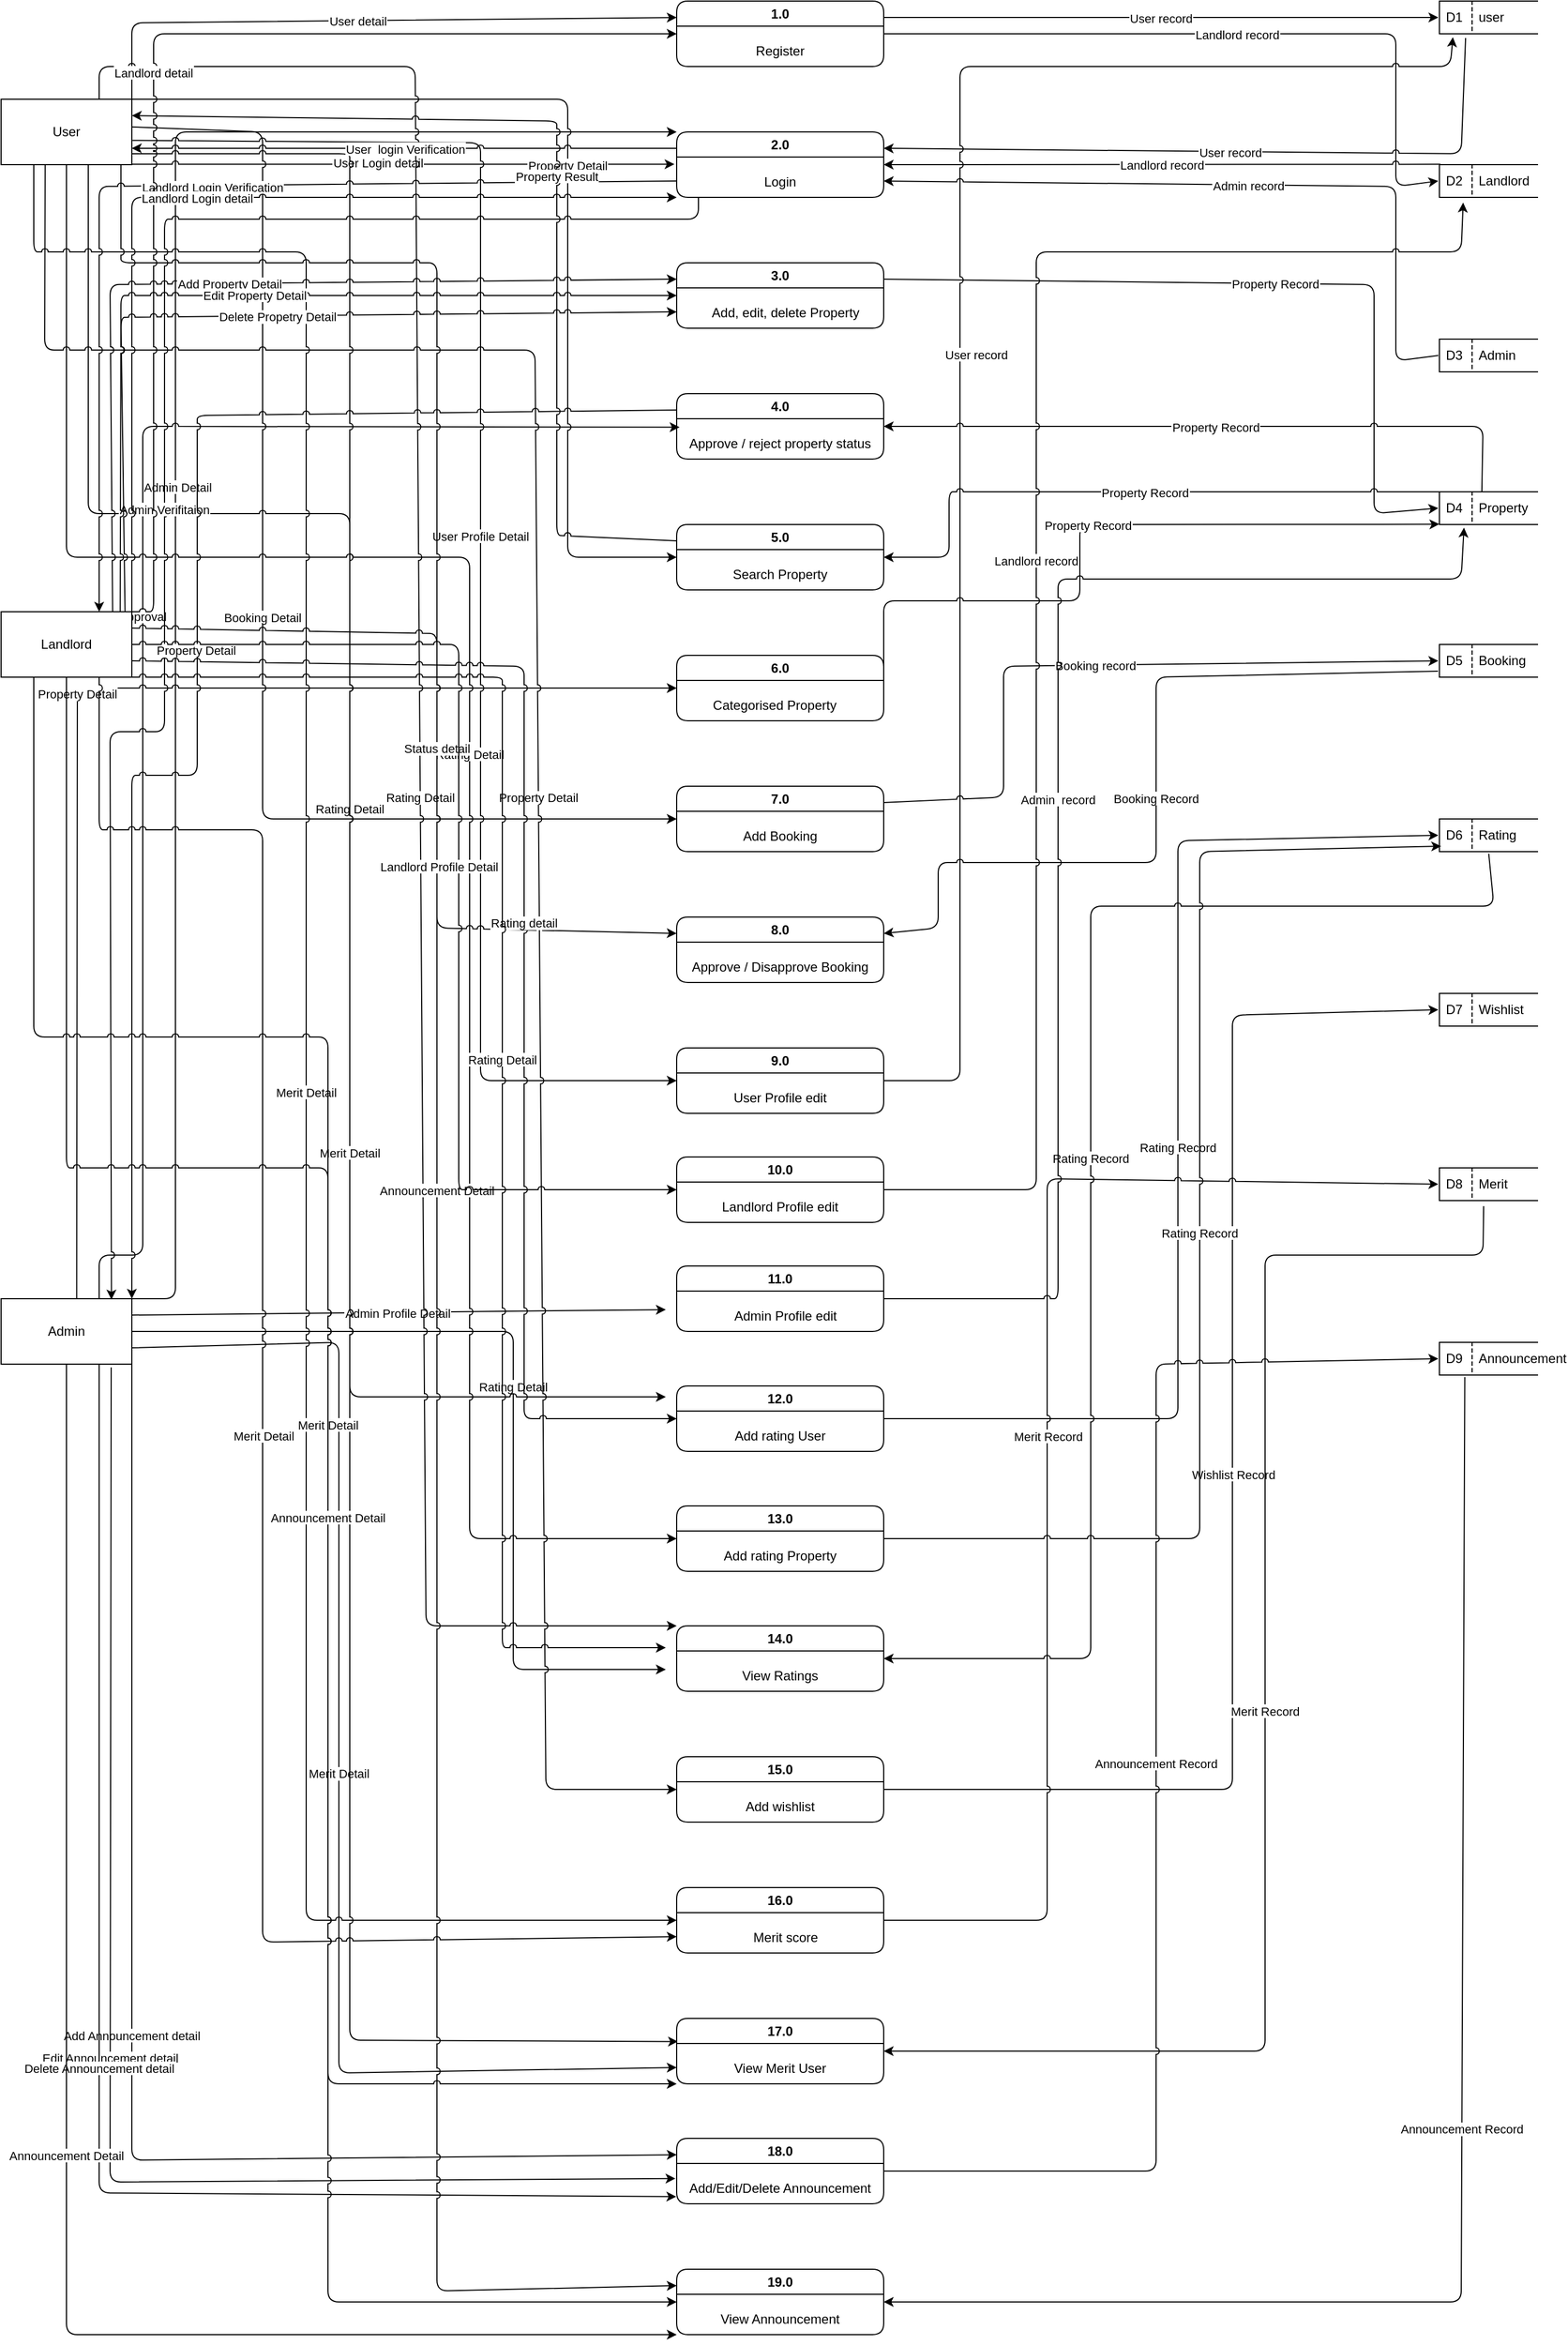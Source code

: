 <mxfile>
    <diagram id="R2lEEEUBdFMjLlhIrx00" name="Page-1">
        <mxGraphModel dx="4177" dy="2197" grid="1" gridSize="10" guides="1" tooltips="1" connect="1" arrows="1" fold="1" page="1" pageScale="1" pageWidth="827" pageHeight="1169" math="0" shadow="0" extFonts="Permanent Marker^https://fonts.googleapis.com/css?family=Permanent+Marker">
            <root>
                <mxCell id="0"/>
                <mxCell id="1" parent="0"/>
                <mxCell id="402" value="" style="edgeStyle=none;exitX=1;exitY=0;exitDx=0;exitDy=0;entryX=0;entryY=0;entryDx=0;entryDy=0;jumpStyle=arc;" parent="1" source="Ci3cu0jDoSGofdBfNgbZ-3" target="169" edge="1">
                    <mxGeometry relative="1" as="geometry">
                        <mxPoint x="-100" y="1020" as="targetPoint"/>
                        <Array as="points">
                            <mxPoint x="-200" y="1240"/>
                            <mxPoint x="-200" y="170"/>
                        </Array>
                    </mxGeometry>
                </mxCell>
                <mxCell id="404" value="Admin Detail" style="edgeLabel;align=center;verticalAlign=middle;resizable=0;points=[];" parent="402" vertex="1" connectable="0">
                    <mxGeometry relative="1" as="geometry">
                        <mxPoint x="2" as="offset"/>
                    </mxGeometry>
                </mxCell>
                <mxCell id="426" value="" style="edgeStyle=none;exitX=0.75;exitY=0;exitDx=0;exitDy=0;entryX=0.014;entryY=0.025;entryDx=0;entryDy=0;entryPerimeter=0;jumpStyle=arc;" parent="1" source="Ci3cu0jDoSGofdBfNgbZ-3" target="174" edge="1">
                    <mxGeometry relative="1" as="geometry">
                        <mxPoint x="260" y="440" as="targetPoint"/>
                        <Array as="points">
                            <mxPoint x="-270" y="1200"/>
                            <mxPoint x="-230" y="1200"/>
                            <mxPoint x="-230" y="440"/>
                        </Array>
                    </mxGeometry>
                </mxCell>
                <mxCell id="427" value="Approval" style="edgeLabel;align=center;verticalAlign=middle;resizable=0;points=[];" parent="426" vertex="1" connectable="0">
                    <mxGeometry relative="1" as="geometry">
                        <mxPoint as="offset"/>
                    </mxGeometry>
                </mxCell>
                <mxCell id="435" value="" style="edgeStyle=none;exitX=0.578;exitY=-0.004;exitDx=0;exitDy=0;entryX=0;entryY=0.5;entryDx=0;entryDy=0;exitPerimeter=0;jumpStyle=arc;" parent="1" source="Ci3cu0jDoSGofdBfNgbZ-3" target="354" edge="1">
                    <mxGeometry relative="1" as="geometry">
                        <Array as="points">
                            <mxPoint x="-290" y="680"/>
                        </Array>
                    </mxGeometry>
                </mxCell>
                <mxCell id="436" value="Property Detail" style="edgeLabel;align=center;verticalAlign=middle;resizable=0;points=[];" parent="435" vertex="1" connectable="0">
                    <mxGeometry relative="1" as="geometry">
                        <mxPoint as="offset"/>
                    </mxGeometry>
                </mxCell>
                <mxCell id="459" value="" style="edgeStyle=none;exitX=1;exitY=0.25;exitDx=0;exitDy=0;jumpStyle=arc;" parent="1" source="Ci3cu0jDoSGofdBfNgbZ-3" edge="1">
                    <mxGeometry relative="1" as="geometry">
                        <mxPoint x="250" y="1250" as="targetPoint"/>
                    </mxGeometry>
                </mxCell>
                <mxCell id="460" value="Admin Profile Detail" style="edgeLabel;align=center;verticalAlign=middle;resizable=0;points=[];" parent="459" vertex="1" connectable="0">
                    <mxGeometry relative="1" as="geometry">
                        <mxPoint x="-1" as="offset"/>
                    </mxGeometry>
                </mxCell>
                <mxCell id="478" value="" style="edgeStyle=none;exitX=1;exitY=0.5;exitDx=0;exitDy=0;jumpStyle=arc;" parent="1" source="Ci3cu0jDoSGofdBfNgbZ-3" edge="1">
                    <mxGeometry relative="1" as="geometry">
                        <mxPoint x="250" y="1580" as="targetPoint"/>
                        <Array as="points">
                            <mxPoint x="110" y="1270"/>
                            <mxPoint x="110" y="1580"/>
                        </Array>
                    </mxGeometry>
                </mxCell>
                <mxCell id="479" value="Rating Detail" style="edgeLabel;align=center;verticalAlign=middle;resizable=0;points=[];" parent="478" vertex="1" connectable="0">
                    <mxGeometry relative="1" as="geometry">
                        <mxPoint as="offset"/>
                    </mxGeometry>
                </mxCell>
                <mxCell id="508" value="" style="edgeStyle=none;exitX=1;exitY=0.75;exitDx=0;exitDy=0;entryX=0;entryY=0.75;entryDx=0;entryDy=0;jumpStyle=arc;" parent="1" source="Ci3cu0jDoSGofdBfNgbZ-3" target="350" edge="1">
                    <mxGeometry relative="1" as="geometry">
                        <mxPoint x="190" y="1940" as="targetPoint"/>
                        <Array as="points">
                            <mxPoint x="-50" y="1280"/>
                            <mxPoint x="-50" y="1950"/>
                        </Array>
                    </mxGeometry>
                </mxCell>
                <mxCell id="509" value="Merit Detail" style="edgeLabel;align=center;verticalAlign=middle;resizable=0;points=[];" parent="508" vertex="1" connectable="0">
                    <mxGeometry relative="1" as="geometry">
                        <mxPoint as="offset"/>
                    </mxGeometry>
                </mxCell>
                <mxCell id="512" value="" style="edgeStyle=none;exitX=1;exitY=1;exitDx=0;exitDy=0;entryX=0;entryY=0.25;entryDx=0;entryDy=0;jumpStyle=arc;" parent="1" source="Ci3cu0jDoSGofdBfNgbZ-3" target="498" edge="1">
                    <mxGeometry relative="1" as="geometry">
                        <Array as="points">
                            <mxPoint x="-240" y="2030"/>
                        </Array>
                    </mxGeometry>
                </mxCell>
                <mxCell id="513" value="Add Announcement detail" style="edgeLabel;align=center;verticalAlign=middle;resizable=0;points=[];" parent="512" vertex="1" connectable="0">
                    <mxGeometry relative="1" as="geometry">
                        <mxPoint as="offset"/>
                    </mxGeometry>
                </mxCell>
                <mxCell id="514" value="" style="edgeStyle=none;exitX=0.842;exitY=1.049;exitDx=0;exitDy=0;entryX=-0.006;entryY=0.228;entryDx=0;entryDy=0;entryPerimeter=0;exitPerimeter=0;jumpStyle=arc;" parent="1" source="Ci3cu0jDoSGofdBfNgbZ-3" target="499" edge="1">
                    <mxGeometry relative="1" as="geometry">
                        <Array as="points">
                            <mxPoint x="-260" y="2050"/>
                        </Array>
                    </mxGeometry>
                </mxCell>
                <mxCell id="515" value="Edit Announcement detail" style="edgeLabel;align=center;verticalAlign=middle;resizable=0;points=[];" parent="514" vertex="1" connectable="0">
                    <mxGeometry relative="1" as="geometry">
                        <mxPoint as="offset"/>
                    </mxGeometry>
                </mxCell>
                <mxCell id="516" value="" style="edgeStyle=none;exitX=0.75;exitY=1;exitDx=0;exitDy=0;entryX=-0.002;entryY=0.782;entryDx=0;entryDy=0;entryPerimeter=0;jumpStyle=arc;" parent="1" source="Ci3cu0jDoSGofdBfNgbZ-3" target="499" edge="1">
                    <mxGeometry relative="1" as="geometry">
                        <Array as="points">
                            <mxPoint x="-270" y="2060"/>
                        </Array>
                    </mxGeometry>
                </mxCell>
                <mxCell id="517" value="Delete Announcement detail" style="edgeLabel;align=center;verticalAlign=middle;resizable=0;points=[];" parent="516" vertex="1" connectable="0">
                    <mxGeometry relative="1" as="geometry">
                        <mxPoint as="offset"/>
                    </mxGeometry>
                </mxCell>
                <mxCell id="520" value="" style="edgeStyle=none;exitX=0.5;exitY=1;exitDx=0;exitDy=0;entryX=0;entryY=1;entryDx=0;entryDy=0;jumpStyle=arc;" parent="1" source="Ci3cu0jDoSGofdBfNgbZ-3" target="500" edge="1">
                    <mxGeometry relative="1" as="geometry">
                        <Array as="points">
                            <mxPoint x="-300" y="2190"/>
                        </Array>
                    </mxGeometry>
                </mxCell>
                <mxCell id="521" value="Announcement Detail" style="edgeLabel;align=center;verticalAlign=middle;resizable=0;points=[];" parent="520" vertex="1" connectable="0">
                    <mxGeometry relative="1" as="geometry">
                        <mxPoint as="offset"/>
                    </mxGeometry>
                </mxCell>
                <mxCell id="Ci3cu0jDoSGofdBfNgbZ-3" value="Admin" style="rounded=0;whiteSpace=wrap;" parent="1" vertex="1">
                    <mxGeometry x="-360" y="1240" width="120" height="60" as="geometry"/>
                </mxCell>
                <mxCell id="371" value="" style="edgeStyle=none;exitX=1;exitY=0.25;exitDx=0;exitDy=0;entryX=0;entryY=0.5;entryDx=0;entryDy=0;jumpStyle=arc;" parent="1" source="Ci3cu0jDoSGofdBfNgbZ-5" target="Ci3cu0jDoSGofdBfNgbZ-19" edge="1">
                    <mxGeometry relative="1" as="geometry"/>
                </mxCell>
                <mxCell id="372" value="User record" style="edgeLabel;align=center;verticalAlign=middle;resizable=0;points=[];" parent="371" vertex="1" connectable="0">
                    <mxGeometry relative="1" as="geometry">
                        <mxPoint as="offset"/>
                    </mxGeometry>
                </mxCell>
                <mxCell id="376" value="" style="edgeStyle=none;exitX=1;exitY=0.5;exitDx=0;exitDy=0;entryX=0;entryY=0.5;entryDx=0;entryDy=0;jumpStyle=arc;" parent="1" source="Ci3cu0jDoSGofdBfNgbZ-5" target="57" edge="1">
                    <mxGeometry relative="1" as="geometry">
                        <Array as="points">
                            <mxPoint x="920" y="80"/>
                            <mxPoint x="920" y="220"/>
                        </Array>
                    </mxGeometry>
                </mxCell>
                <mxCell id="377" value="Landlord record" style="edgeLabel;align=center;verticalAlign=middle;resizable=0;points=[];" parent="376" vertex="1" connectable="0">
                    <mxGeometry relative="1" as="geometry">
                        <mxPoint as="offset"/>
                    </mxGeometry>
                </mxCell>
                <mxCell id="Ci3cu0jDoSGofdBfNgbZ-5" value="1.0" style="swimlane;startSize=23;rounded=1;whiteSpace=wrap;" parent="1" vertex="1">
                    <mxGeometry x="260" y="50" width="190" height="60" as="geometry"/>
                </mxCell>
                <mxCell id="Ci3cu0jDoSGofdBfNgbZ-6" value="Register" style="text;align=center;verticalAlign=middle;resizable=0;points=[];autosize=1;strokeColor=none;fillColor=none;rotation=0;" parent="Ci3cu0jDoSGofdBfNgbZ-5" vertex="1">
                    <mxGeometry x="60" y="30" width="70" height="30" as="geometry"/>
                </mxCell>
                <mxCell id="390" value="" style="edgeStyle=none;exitX=0.272;exitY=1.091;exitDx=0;exitDy=0;entryX=1;entryY=0.25;entryDx=0;entryDy=0;exitPerimeter=0;jumpStyle=arc;" parent="1" source="Ci3cu0jDoSGofdBfNgbZ-19" target="169" edge="1">
                    <mxGeometry relative="1" as="geometry">
                        <Array as="points">
                            <mxPoint x="980" y="190"/>
                        </Array>
                    </mxGeometry>
                </mxCell>
                <mxCell id="391" value="User record" style="edgeLabel;align=center;verticalAlign=middle;resizable=0;points=[];" parent="390" vertex="1" connectable="0">
                    <mxGeometry relative="1" as="geometry">
                        <mxPoint as="offset"/>
                    </mxGeometry>
                </mxCell>
                <mxCell id="Ci3cu0jDoSGofdBfNgbZ-19" value="user" style="shape=partialRectangle;fillColor=none;align=left;verticalAlign=middle;strokeColor=default;spacingLeft=34;rotatable=0;points=[[0,0.5],[1,0.5]];portConstraint=eastwest;dropTarget=0;strokeWidth=1;perimeterSpacing=1;right=0;whiteSpace=wrap;" parent="1" vertex="1">
                    <mxGeometry x="960" y="50" width="90" height="30" as="geometry"/>
                </mxCell>
                <mxCell id="Ci3cu0jDoSGofdBfNgbZ-20" value="D1" style="shape=partialRectangle;top=0;left=0;bottom=0;fillColor=none;stokeWidth=1;dashed=1;align=left;verticalAlign=middle;spacingLeft=4;spacingRight=4;overflow=hidden;rotatable=0;points=[];portConstraint=eastwest;part=1;strokeColor=default;whiteSpace=wrap;" parent="Ci3cu0jDoSGofdBfNgbZ-19" vertex="1" connectable="0">
                    <mxGeometry width="30" height="30" as="geometry"/>
                </mxCell>
                <mxCell id="399" value="" style="edgeStyle=none;entryX=1;entryY=0.5;entryDx=0;entryDy=0;exitX=0.021;exitY=0.021;exitDx=0;exitDy=0;exitPerimeter=0;jumpStyle=arc;" parent="1" source="57" target="169" edge="1">
                    <mxGeometry relative="1" as="geometry">
                        <mxPoint x="950" y="200" as="sourcePoint"/>
                    </mxGeometry>
                </mxCell>
                <mxCell id="400" value="Landlord record" style="edgeLabel;align=center;verticalAlign=middle;resizable=0;points=[];" parent="399" vertex="1" connectable="0">
                    <mxGeometry relative="1" as="geometry">
                        <mxPoint as="offset"/>
                    </mxGeometry>
                </mxCell>
                <mxCell id="57" value="Landlord" style="shape=partialRectangle;fillColor=none;align=left;verticalAlign=middle;strokeColor=default;spacingLeft=34;rotatable=0;points=[[0,0.5],[1,0.5]];portConstraint=eastwest;dropTarget=0;strokeWidth=1;perimeterSpacing=1;right=0;whiteSpace=wrap;" parent="1" vertex="1">
                    <mxGeometry x="960" y="200" width="90" height="30" as="geometry"/>
                </mxCell>
                <mxCell id="58" value="D2" style="shape=partialRectangle;top=0;left=0;bottom=0;fillColor=none;stokeWidth=1;dashed=1;align=left;verticalAlign=middle;spacingLeft=4;spacingRight=4;overflow=hidden;rotatable=0;points=[];portConstraint=eastwest;part=1;strokeColor=default;whiteSpace=wrap;" parent="57" connectable="0" vertex="1">
                    <mxGeometry width="30" height="30" as="geometry"/>
                </mxCell>
                <mxCell id="368" value="" style="edgeStyle=none;exitX=1;exitY=0.25;exitDx=0;exitDy=0;entryX=0;entryY=0.25;entryDx=0;entryDy=0;jumpStyle=arc;" parent="1" source="139" target="Ci3cu0jDoSGofdBfNgbZ-5" edge="1">
                    <mxGeometry relative="1" as="geometry">
                        <Array as="points">
                            <mxPoint x="-240" y="70"/>
                        </Array>
                    </mxGeometry>
                </mxCell>
                <mxCell id="370" value="User detail" style="edgeLabel;align=center;verticalAlign=middle;resizable=0;points=[];" parent="368" vertex="1" connectable="0">
                    <mxGeometry relative="1" as="geometry">
                        <mxPoint as="offset"/>
                    </mxGeometry>
                </mxCell>
                <mxCell id="386" value="" style="edgeStyle=none;exitX=1;exitY=1;exitDx=0;exitDy=0;entryX=0;entryY=0.5;entryDx=0;entryDy=0;jumpStyle=arc;" parent="1" edge="1">
                    <mxGeometry relative="1" as="geometry">
                        <mxPoint x="-240" y="199.57" as="sourcePoint"/>
                        <mxPoint x="258" y="199.57" as="targetPoint"/>
                    </mxGeometry>
                </mxCell>
                <mxCell id="388" value="User Login detail" style="edgeLabel;align=center;verticalAlign=middle;resizable=0;points=[];" parent="386" vertex="1" connectable="0">
                    <mxGeometry relative="1" as="geometry">
                        <mxPoint x="-23" y="-2" as="offset"/>
                    </mxGeometry>
                </mxCell>
                <mxCell id="428" value="" style="edgeStyle=none;exitX=1;exitY=0;exitDx=0;exitDy=0;entryX=0;entryY=0.5;entryDx=0;entryDy=0;jumpStyle=arc;" parent="1" source="139" target="196" edge="1">
                    <mxGeometry relative="1" as="geometry">
                        <Array as="points">
                            <mxPoint x="160" y="140"/>
                            <mxPoint x="160" y="560"/>
                            <mxPoint x="210" y="560"/>
                        </Array>
                    </mxGeometry>
                </mxCell>
                <mxCell id="430" value="Property Detail" style="edgeLabel;align=center;verticalAlign=middle;resizable=0;points=[];" parent="428" vertex="1" connectable="0">
                    <mxGeometry relative="1" as="geometry">
                        <mxPoint as="offset"/>
                    </mxGeometry>
                </mxCell>
                <mxCell id="439" value="" style="edgeStyle=none;exitX=0.993;exitY=0.422;exitDx=0;exitDy=0;exitPerimeter=0;jumpStyle=arc;" parent="1" source="139" edge="1">
                    <mxGeometry relative="1" as="geometry">
                        <mxPoint x="260" y="800" as="targetPoint"/>
                        <Array as="points">
                            <mxPoint x="-120" y="170"/>
                            <mxPoint x="-120" y="800"/>
                        </Array>
                    </mxGeometry>
                </mxCell>
                <mxCell id="440" value="Booking Detail" style="edgeLabel;align=center;verticalAlign=middle;resizable=0;points=[];" parent="439" vertex="1" connectable="0">
                    <mxGeometry relative="1" as="geometry">
                        <mxPoint as="offset"/>
                    </mxGeometry>
                </mxCell>
                <mxCell id="451" value="" style="edgeStyle=none;exitX=1.005;exitY=0.629;exitDx=0;exitDy=0;exitPerimeter=0;jumpStyle=arc;" parent="1" source="139" edge="1">
                    <mxGeometry relative="1" as="geometry">
                        <mxPoint x="260" y="1040" as="targetPoint"/>
                        <Array as="points">
                            <mxPoint x="80" y="180"/>
                            <mxPoint x="80" y="1040"/>
                        </Array>
                    </mxGeometry>
                </mxCell>
                <mxCell id="452" value="User Profile Detail" style="edgeLabel;align=center;verticalAlign=middle;resizable=0;points=[];" parent="451" vertex="1" connectable="0">
                    <mxGeometry relative="1" as="geometry">
                        <mxPoint as="offset"/>
                    </mxGeometry>
                </mxCell>
                <mxCell id="467" value="" style="edgeStyle=none;jumpStyle=arc;" parent="1" edge="1">
                    <mxGeometry relative="1" as="geometry">
                        <mxPoint x="250" y="1330" as="targetPoint"/>
                        <mxPoint x="-280" y="200" as="sourcePoint"/>
                        <Array as="points">
                            <mxPoint x="-280" y="520"/>
                            <mxPoint x="-40" y="520"/>
                            <mxPoint x="-40" y="1330"/>
                        </Array>
                    </mxGeometry>
                </mxCell>
                <mxCell id="469" value="Rating Detail" style="edgeLabel;align=center;verticalAlign=middle;resizable=0;points=[];" parent="467" vertex="1" connectable="0">
                    <mxGeometry relative="1" as="geometry">
                        <mxPoint as="offset"/>
                    </mxGeometry>
                </mxCell>
                <mxCell id="473" value="" style="edgeStyle=none;exitX=0.5;exitY=1;exitDx=0;exitDy=0;entryX=0;entryY=0.5;entryDx=0;entryDy=0;jumpStyle=arc;" parent="1" source="139" target="463" edge="1">
                    <mxGeometry relative="1" as="geometry">
                        <Array as="points">
                            <mxPoint x="-300" y="560"/>
                            <mxPoint x="70" y="560"/>
                            <mxPoint x="70" y="1460"/>
                        </Array>
                    </mxGeometry>
                </mxCell>
                <mxCell id="474" value="Rating Detail" style="edgeLabel;align=center;verticalAlign=middle;resizable=0;points=[];" parent="473" vertex="1" connectable="0">
                    <mxGeometry relative="1" as="geometry">
                        <mxPoint as="offset"/>
                    </mxGeometry>
                </mxCell>
                <mxCell id="483" value="" style="edgeStyle=none;exitX=0.75;exitY=0;exitDx=0;exitDy=0;entryX=0;entryY=0;entryDx=0;entryDy=0;jumpStyle=arc;" parent="1" source="139" target="204" edge="1">
                    <mxGeometry relative="1" as="geometry">
                        <Array as="points">
                            <mxPoint x="-270" y="110"/>
                            <mxPoint x="20" y="110"/>
                            <mxPoint x="30" y="1540"/>
                        </Array>
                    </mxGeometry>
                </mxCell>
                <mxCell id="484" value="Rating Detail" style="edgeLabel;align=center;verticalAlign=middle;resizable=0;points=[];" parent="483" vertex="1" connectable="0">
                    <mxGeometry relative="1" as="geometry">
                        <mxPoint as="offset"/>
                    </mxGeometry>
                </mxCell>
                <mxCell id="487" value="" style="edgeStyle=none;exitX=0.337;exitY=0.991;exitDx=0;exitDy=0;entryX=0;entryY=0.5;entryDx=0;entryDy=0;exitPerimeter=0;jumpStyle=arc;" parent="1" source="139" target="208" edge="1">
                    <mxGeometry relative="1" as="geometry">
                        <Array as="points">
                            <mxPoint x="-320" y="370"/>
                            <mxPoint x="130" y="370"/>
                            <mxPoint x="140" y="1690"/>
                        </Array>
                    </mxGeometry>
                </mxCell>
                <mxCell id="488" value="Property Detail" style="edgeLabel;align=center;verticalAlign=middle;resizable=0;points=[];" parent="487" vertex="1" connectable="0">
                    <mxGeometry relative="1" as="geometry">
                        <mxPoint as="offset"/>
                    </mxGeometry>
                </mxCell>
                <mxCell id="493" value="" style="edgeStyle=none;exitX=0.25;exitY=1;exitDx=0;exitDy=0;entryX=0;entryY=0.5;entryDx=0;entryDy=0;jumpStyle=arc;" parent="1" source="139" target="210" edge="1">
                    <mxGeometry relative="1" as="geometry">
                        <Array as="points">
                            <mxPoint x="-330" y="280"/>
                            <mxPoint x="-80" y="280"/>
                            <mxPoint x="-80" y="1810"/>
                        </Array>
                    </mxGeometry>
                </mxCell>
                <mxCell id="494" value="Merit Detail" style="edgeLabel;align=center;verticalAlign=middle;resizable=0;points=[];" parent="493" vertex="1" connectable="0">
                    <mxGeometry relative="1" as="geometry">
                        <mxPoint as="offset"/>
                    </mxGeometry>
                </mxCell>
                <mxCell id="505" value="" style="edgeStyle=none;entryX=0.006;entryY=0.354;entryDx=0;entryDy=0;entryPerimeter=0;jumpStyle=arc;" parent="1" target="350" edge="1">
                    <mxGeometry relative="1" as="geometry">
                        <mxPoint x="-240" y="190" as="sourcePoint"/>
                        <Array as="points">
                            <mxPoint x="-40" y="190"/>
                            <mxPoint x="-40" y="1920"/>
                        </Array>
                    </mxGeometry>
                </mxCell>
                <mxCell id="506" value="Merit Detail" style="edgeLabel;align=center;verticalAlign=middle;resizable=0;points=[];" parent="505" vertex="1" connectable="0">
                    <mxGeometry relative="1" as="geometry">
                        <mxPoint as="offset"/>
                    </mxGeometry>
                </mxCell>
                <mxCell id="524" value="" style="edgeStyle=none;entryX=0;entryY=0.25;entryDx=0;entryDy=0;jumpStyle=arc;" parent="1" target="500" edge="1">
                    <mxGeometry relative="1" as="geometry">
                        <mxPoint x="-250" y="200" as="sourcePoint"/>
                        <Array as="points">
                            <mxPoint x="-250" y="290"/>
                            <mxPoint x="40" y="290"/>
                            <mxPoint x="40" y="2150"/>
                        </Array>
                    </mxGeometry>
                </mxCell>
                <mxCell id="525" value="Announcement Detail" style="edgeLabel;align=center;verticalAlign=middle;resizable=0;points=[];" parent="524" vertex="1" connectable="0">
                    <mxGeometry relative="1" as="geometry">
                        <mxPoint as="offset"/>
                    </mxGeometry>
                </mxCell>
                <mxCell id="139" value="User" style="rounded=0;whiteSpace=wrap;" parent="1" vertex="1">
                    <mxGeometry x="-360" y="140" width="120" height="60" as="geometry"/>
                </mxCell>
                <mxCell id="387" value="" style="edgeStyle=none;exitX=0;exitY=0.25;exitDx=0;exitDy=0;entryX=1;entryY=0.75;entryDx=0;entryDy=0;jumpStyle=arc;" parent="1" source="169" target="139" edge="1">
                    <mxGeometry relative="1" as="geometry"/>
                </mxCell>
                <mxCell id="389" value="User  login Verification" style="edgeLabel;align=center;verticalAlign=middle;resizable=0;points=[];" parent="387" vertex="1" connectable="0">
                    <mxGeometry relative="1" as="geometry">
                        <mxPoint x="1" as="offset"/>
                    </mxGeometry>
                </mxCell>
                <mxCell id="394" value="" style="edgeStyle=none;exitX=0;exitY=0.75;exitDx=0;exitDy=0;entryX=0.75;entryY=0;entryDx=0;entryDy=0;jumpStyle=arc;" parent="1" source="169" target="215" edge="1">
                    <mxGeometry relative="1" as="geometry">
                        <Array as="points">
                            <mxPoint x="-270" y="220"/>
                        </Array>
                    </mxGeometry>
                </mxCell>
                <mxCell id="395" value="Landlord Login Verification" style="edgeLabel;align=center;verticalAlign=middle;resizable=0;points=[];" parent="394" vertex="1" connectable="0">
                    <mxGeometry relative="1" as="geometry">
                        <mxPoint x="34" y="1" as="offset"/>
                    </mxGeometry>
                </mxCell>
                <mxCell id="406" value="" style="edgeStyle=none;entryX=0.844;entryY=0.012;entryDx=0;entryDy=0;entryPerimeter=0;jumpStyle=arc;" parent="1" target="Ci3cu0jDoSGofdBfNgbZ-3" edge="1">
                    <mxGeometry relative="1" as="geometry">
                        <mxPoint x="-50" y="500" as="targetPoint"/>
                        <mxPoint x="280" y="230" as="sourcePoint"/>
                        <Array as="points">
                            <mxPoint x="280" y="250"/>
                            <mxPoint x="-210" y="250"/>
                            <mxPoint x="-210" y="720"/>
                            <mxPoint x="-260" y="720"/>
                        </Array>
                    </mxGeometry>
                </mxCell>
                <mxCell id="408" value="Admin Verifitaion" style="edgeLabel;align=center;verticalAlign=middle;resizable=0;points=[];" parent="406" vertex="1" connectable="0">
                    <mxGeometry relative="1" as="geometry">
                        <mxPoint as="offset"/>
                    </mxGeometry>
                </mxCell>
                <mxCell id="169" value="2.0" style="swimlane;startSize=23;rounded=1;whiteSpace=wrap;" parent="1" vertex="1">
                    <mxGeometry x="260" y="170" width="190" height="60" as="geometry"/>
                </mxCell>
                <mxCell id="170" value="Login" style="text;align=center;verticalAlign=middle;resizable=0;points=[];autosize=1;strokeColor=none;fillColor=none;rotation=0;" parent="169" vertex="1">
                    <mxGeometry x="70" y="30" width="50" height="30" as="geometry"/>
                </mxCell>
                <mxCell id="414" value="" style="edgeStyle=none;exitX=1;exitY=0.25;exitDx=0;exitDy=0;entryX=0;entryY=0.5;entryDx=0;entryDy=0;jumpStyle=arc;" parent="1" source="171" target="362" edge="1">
                    <mxGeometry relative="1" as="geometry">
                        <Array as="points">
                            <mxPoint x="900" y="310"/>
                            <mxPoint x="900" y="520"/>
                        </Array>
                    </mxGeometry>
                </mxCell>
                <mxCell id="415" value="Property Record" style="edgeLabel;align=center;verticalAlign=middle;resizable=0;points=[];" parent="414" vertex="1" connectable="0">
                    <mxGeometry relative="1" as="geometry">
                        <mxPoint as="offset"/>
                    </mxGeometry>
                </mxCell>
                <mxCell id="171" value="3.0" style="swimlane;startSize=23;rounded=1;whiteSpace=wrap;" parent="1" vertex="1">
                    <mxGeometry x="260" y="290" width="190" height="60" as="geometry"/>
                </mxCell>
                <mxCell id="172" value="Add, edit, delete Property" style="text;align=center;verticalAlign=middle;resizable=0;points=[];autosize=1;strokeColor=none;fillColor=none;rotation=0;" parent="171" vertex="1">
                    <mxGeometry x="20" y="30" width="160" height="30" as="geometry"/>
                </mxCell>
                <mxCell id="424" value="" style="edgeStyle=none;exitX=0;exitY=0.25;exitDx=0;exitDy=0;entryX=1;entryY=0;entryDx=0;entryDy=0;jumpStyle=arc;" parent="1" source="173" target="Ci3cu0jDoSGofdBfNgbZ-3" edge="1">
                    <mxGeometry relative="1" as="geometry">
                        <mxPoint x="-250" y="1230" as="targetPoint"/>
                        <Array as="points">
                            <mxPoint x="-180" y="430"/>
                            <mxPoint x="-180" y="760"/>
                            <mxPoint x="-240" y="760"/>
                        </Array>
                    </mxGeometry>
                </mxCell>
                <mxCell id="425" value="Property Detail" style="edgeLabel;align=center;verticalAlign=middle;resizable=0;points=[];" parent="424" vertex="1" connectable="0">
                    <mxGeometry relative="1" as="geometry">
                        <mxPoint x="-1" as="offset"/>
                    </mxGeometry>
                </mxCell>
                <mxCell id="173" value="4.0" style="swimlane;startSize=23;rounded=1;whiteSpace=wrap;" parent="1" vertex="1">
                    <mxGeometry x="260" y="410" width="190" height="60" as="geometry"/>
                </mxCell>
                <mxCell id="174" value="Approve / reject property status" style="text;align=center;verticalAlign=middle;resizable=0;points=[];autosize=1;strokeColor=none;fillColor=none;rotation=0;" parent="173" vertex="1">
                    <mxGeometry y="30" width="190" height="30" as="geometry"/>
                </mxCell>
                <mxCell id="431" value="" style="edgeStyle=none;exitX=0;exitY=0.25;exitDx=0;exitDy=0;entryX=1;entryY=0.25;entryDx=0;entryDy=0;jumpStyle=arc;" parent="1" source="196" target="139" edge="1">
                    <mxGeometry relative="1" as="geometry">
                        <Array as="points">
                            <mxPoint x="150" y="540"/>
                            <mxPoint x="150" y="160"/>
                        </Array>
                    </mxGeometry>
                </mxCell>
                <mxCell id="432" value="Property Result" style="edgeLabel;align=center;verticalAlign=middle;resizable=0;points=[];" parent="431" vertex="1" connectable="0">
                    <mxGeometry relative="1" as="geometry">
                        <mxPoint as="offset"/>
                    </mxGeometry>
                </mxCell>
                <mxCell id="196" value="5.0" style="swimlane;startSize=23;rounded=1;whiteSpace=wrap;" parent="1" vertex="1">
                    <mxGeometry x="260" y="530" width="190" height="60" as="geometry"/>
                </mxCell>
                <mxCell id="197" value="Search Property" style="text;align=center;verticalAlign=middle;resizable=0;points=[];autosize=1;strokeColor=none;fillColor=none;rotation=0;" parent="196" vertex="1">
                    <mxGeometry x="40" y="30" width="110" height="30" as="geometry"/>
                </mxCell>
                <mxCell id="198" value="8.0" style="swimlane;startSize=23;rounded=1;whiteSpace=wrap;" parent="1" vertex="1">
                    <mxGeometry x="260" y="890" width="190" height="60" as="geometry"/>
                </mxCell>
                <mxCell id="199" value="Approve / Disapprove Booking" style="text;align=center;verticalAlign=middle;resizable=0;points=[];autosize=1;strokeColor=none;fillColor=none;rotation=0;" parent="198" vertex="1">
                    <mxGeometry y="30" width="190" height="30" as="geometry"/>
                </mxCell>
                <mxCell id="453" value="" style="edgeStyle=none;exitX=1;exitY=0.5;exitDx=0;exitDy=0;entryX=0.145;entryY=1.065;entryDx=0;entryDy=0;entryPerimeter=0;jumpStyle=arc;" parent="1" source="200" target="Ci3cu0jDoSGofdBfNgbZ-19" edge="1">
                    <mxGeometry relative="1" as="geometry">
                        <mxPoint x="750" y="700" as="targetPoint"/>
                        <Array as="points">
                            <mxPoint x="520" y="1040"/>
                            <mxPoint x="520" y="110"/>
                            <mxPoint x="970" y="110"/>
                        </Array>
                    </mxGeometry>
                </mxCell>
                <mxCell id="454" value="User record" style="edgeLabel;align=center;verticalAlign=middle;resizable=0;points=[];" parent="453" vertex="1" connectable="0">
                    <mxGeometry relative="1" as="geometry">
                        <mxPoint x="15" y="2" as="offset"/>
                    </mxGeometry>
                </mxCell>
                <mxCell id="200" value="9.0" style="swimlane;startSize=23;rounded=1;whiteSpace=wrap;" parent="1" vertex="1">
                    <mxGeometry x="260" y="1010" width="190" height="60" as="geometry"/>
                </mxCell>
                <mxCell id="201" value="User Profile edit" style="text;align=center;verticalAlign=middle;resizable=0;points=[];autosize=1;strokeColor=none;fillColor=none;rotation=0;" parent="200" vertex="1">
                    <mxGeometry x="40" y="30" width="110" height="30" as="geometry"/>
                </mxCell>
                <mxCell id="470" value="" style="edgeStyle=none;exitX=1;exitY=0.5;exitDx=0;exitDy=0;entryX=0;entryY=0.5;entryDx=0;entryDy=0;jumpStyle=arc;" parent="1" source="202" target="300" edge="1">
                    <mxGeometry relative="1" as="geometry">
                        <Array as="points">
                            <mxPoint x="720" y="1350"/>
                            <mxPoint x="720" y="820"/>
                        </Array>
                    </mxGeometry>
                </mxCell>
                <mxCell id="471" value="Rating Record" style="edgeLabel;align=center;verticalAlign=middle;resizable=0;points=[];" parent="470" vertex="1" connectable="0">
                    <mxGeometry relative="1" as="geometry">
                        <mxPoint as="offset"/>
                    </mxGeometry>
                </mxCell>
                <mxCell id="202" value="12.0" style="swimlane;startSize=23;rounded=1;whiteSpace=wrap;" parent="1" vertex="1">
                    <mxGeometry x="260" y="1320" width="190" height="60" as="geometry"/>
                </mxCell>
                <mxCell id="203" value="Add rating User" style="text;align=center;verticalAlign=middle;resizable=0;points=[];autosize=1;strokeColor=none;fillColor=none;rotation=0;" parent="202" vertex="1">
                    <mxGeometry x="40" y="30" width="110" height="30" as="geometry"/>
                </mxCell>
                <mxCell id="204" value="14.0" style="swimlane;startSize=23;rounded=1;whiteSpace=wrap;" parent="1" vertex="1">
                    <mxGeometry x="260" y="1540" width="190" height="60" as="geometry"/>
                </mxCell>
                <mxCell id="205" value="View Ratings" style="text;align=center;verticalAlign=middle;resizable=0;points=[];autosize=1;strokeColor=none;fillColor=none;rotation=0;" parent="204" vertex="1">
                    <mxGeometry x="50" y="30" width="90" height="30" as="geometry"/>
                </mxCell>
                <mxCell id="489" value="" style="edgeStyle=none;exitX=1;exitY=0.5;exitDx=0;exitDy=0;entryX=0;entryY=0.5;entryDx=0;entryDy=0;jumpStyle=arc;" parent="1" source="208" target="328" edge="1">
                    <mxGeometry relative="1" as="geometry">
                        <Array as="points">
                            <mxPoint x="770" y="1690"/>
                            <mxPoint x="770" y="980"/>
                        </Array>
                    </mxGeometry>
                </mxCell>
                <mxCell id="490" value="Wishlist Record" style="edgeLabel;align=center;verticalAlign=middle;resizable=0;points=[];" parent="489" vertex="1" connectable="0">
                    <mxGeometry relative="1" as="geometry">
                        <mxPoint x="1" as="offset"/>
                    </mxGeometry>
                </mxCell>
                <mxCell id="208" value="15.0" style="swimlane;startSize=23;rounded=1;whiteSpace=wrap;" parent="1" vertex="1">
                    <mxGeometry x="260" y="1660" width="190" height="60" as="geometry"/>
                </mxCell>
                <mxCell id="209" value="Add wishlist" style="text;align=center;verticalAlign=middle;resizable=0;points=[];autosize=1;strokeColor=none;fillColor=none;rotation=0;" parent="208" vertex="1">
                    <mxGeometry x="50" y="30" width="90" height="30" as="geometry"/>
                </mxCell>
                <mxCell id="496" value="" style="edgeStyle=none;exitX=1;exitY=0.5;exitDx=0;exitDy=0;entryX=0;entryY=0.5;entryDx=0;entryDy=0;jumpStyle=arc;" parent="1" source="210" target="337" edge="1">
                    <mxGeometry relative="1" as="geometry">
                        <Array as="points">
                            <mxPoint x="600" y="1810"/>
                            <mxPoint x="600" y="1130"/>
                        </Array>
                    </mxGeometry>
                </mxCell>
                <mxCell id="497" value="Merit Record" style="edgeLabel;align=center;verticalAlign=middle;resizable=0;points=[];" parent="496" vertex="1" connectable="0">
                    <mxGeometry relative="1" as="geometry">
                        <mxPoint x="1" as="offset"/>
                    </mxGeometry>
                </mxCell>
                <mxCell id="210" value="16.0" style="swimlane;startSize=23;rounded=1;whiteSpace=wrap;" parent="1" vertex="1">
                    <mxGeometry x="260" y="1780" width="190" height="60" as="geometry"/>
                </mxCell>
                <mxCell id="211" value="Merit score" style="text;align=center;verticalAlign=middle;resizable=0;points=[];autosize=1;strokeColor=none;fillColor=none;rotation=0;" parent="210" vertex="1">
                    <mxGeometry x="60" y="30" width="80" height="30" as="geometry"/>
                </mxCell>
                <mxCell id="374" value="" style="edgeStyle=none;exitX=1;exitY=0;exitDx=0;exitDy=0;entryX=0;entryY=0.5;entryDx=0;entryDy=0;exitPerimeter=0;jumpStyle=arc;" parent="1" source="215" target="Ci3cu0jDoSGofdBfNgbZ-5" edge="1">
                    <mxGeometry relative="1" as="geometry">
                        <mxPoint x="150" y="180" as="targetPoint"/>
                        <Array as="points">
                            <mxPoint x="-220" y="610"/>
                            <mxPoint x="-220" y="80"/>
                        </Array>
                    </mxGeometry>
                </mxCell>
                <mxCell id="375" value="Landlord detail" style="edgeLabel;align=center;verticalAlign=middle;resizable=0;points=[];" parent="374" vertex="1" connectable="0">
                    <mxGeometry relative="1" as="geometry">
                        <mxPoint as="offset"/>
                    </mxGeometry>
                </mxCell>
                <mxCell id="396" value="" style="edgeStyle=none;exitX=1;exitY=0;exitDx=0;exitDy=0;entryX=0;entryY=1;entryDx=0;entryDy=0;jumpStyle=arc;" parent="1" source="215" target="169" edge="1">
                    <mxGeometry relative="1" as="geometry">
                        <Array as="points">
                            <mxPoint x="-240" y="230"/>
                        </Array>
                    </mxGeometry>
                </mxCell>
                <mxCell id="398" value="Landlord Login detail" style="edgeLabel;align=center;verticalAlign=middle;resizable=0;points=[];" parent="396" vertex="1" connectable="0">
                    <mxGeometry relative="1" as="geometry">
                        <mxPoint as="offset"/>
                    </mxGeometry>
                </mxCell>
                <mxCell id="412" value="" style="edgeStyle=none;exitX=0.853;exitY=0.002;exitDx=0;exitDy=0;entryX=0;entryY=0.25;entryDx=0;entryDy=0;exitPerimeter=0;jumpStyle=arc;" parent="1" source="215" target="171" edge="1">
                    <mxGeometry relative="1" as="geometry">
                        <Array as="points">
                            <mxPoint x="-260" y="310"/>
                        </Array>
                    </mxGeometry>
                </mxCell>
                <mxCell id="413" value="Add Property Detail" style="edgeLabel;align=center;verticalAlign=middle;resizable=0;points=[];" parent="412" vertex="1" connectable="0">
                    <mxGeometry relative="1" as="geometry">
                        <mxPoint as="offset"/>
                    </mxGeometry>
                </mxCell>
                <mxCell id="417" value="" style="edgeStyle=none;exitX=0.911;exitY=0.003;exitDx=0;exitDy=0;entryX=0;entryY=0.5;entryDx=0;entryDy=0;exitPerimeter=0;jumpStyle=arc;" parent="1" source="215" target="171" edge="1">
                    <mxGeometry relative="1" as="geometry">
                        <Array as="points">
                            <mxPoint x="-250" y="320"/>
                        </Array>
                    </mxGeometry>
                </mxCell>
                <mxCell id="418" value="Edit Property Detail" style="edgeLabel;align=center;verticalAlign=middle;resizable=0;points=[];" parent="417" vertex="1" connectable="0">
                    <mxGeometry relative="1" as="geometry">
                        <mxPoint x="13" y="-1" as="offset"/>
                    </mxGeometry>
                </mxCell>
                <mxCell id="419" value="" style="edgeStyle=none;exitX=0.948;exitY=0.003;exitDx=0;exitDy=0;exitPerimeter=0;entryX=0;entryY=0.75;entryDx=0;entryDy=0;jumpStyle=arc;" parent="1" source="215" target="171" edge="1">
                    <mxGeometry relative="1" as="geometry">
                        <mxPoint x="260.0" y="330" as="targetPoint"/>
                        <Array as="points">
                            <mxPoint x="-250" y="340"/>
                        </Array>
                    </mxGeometry>
                </mxCell>
                <mxCell id="420" value="Delete Propetry Detail" style="edgeLabel;align=center;verticalAlign=middle;resizable=0;points=[];" parent="419" vertex="1" connectable="0">
                    <mxGeometry relative="1" as="geometry">
                        <mxPoint x="24" as="offset"/>
                    </mxGeometry>
                </mxCell>
                <mxCell id="443" value="" style="edgeStyle=none;exitX=1;exitY=0.25;exitDx=0;exitDy=0;entryX=0;entryY=0.25;entryDx=0;entryDy=0;jumpStyle=arc;" parent="1" source="215" target="198" edge="1">
                    <mxGeometry relative="1" as="geometry">
                        <Array as="points">
                            <mxPoint x="40" y="630"/>
                            <mxPoint x="40" y="900"/>
                        </Array>
                    </mxGeometry>
                </mxCell>
                <mxCell id="444" value="Status detail" style="edgeLabel;align=center;verticalAlign=middle;resizable=0;points=[];" parent="443" vertex="1" connectable="0">
                    <mxGeometry relative="1" as="geometry">
                        <mxPoint as="offset"/>
                    </mxGeometry>
                </mxCell>
                <mxCell id="455" value="" style="edgeStyle=none;exitX=1;exitY=0.5;exitDx=0;exitDy=0;entryX=0;entryY=0.5;entryDx=0;entryDy=0;jumpStyle=arc;" parent="1" source="215" target="447" edge="1">
                    <mxGeometry relative="1" as="geometry">
                        <Array as="points">
                            <mxPoint x="60" y="640"/>
                            <mxPoint x="60" y="1140"/>
                        </Array>
                    </mxGeometry>
                </mxCell>
                <mxCell id="456" value="Landlord Profile Detail" style="edgeLabel;align=center;verticalAlign=middle;resizable=0;points=[];" parent="455" vertex="1" connectable="0">
                    <mxGeometry relative="1" as="geometry">
                        <mxPoint x="-18" y="3" as="offset"/>
                    </mxGeometry>
                </mxCell>
                <mxCell id="465" value="" style="edgeStyle=none;exitX=1;exitY=0.75;exitDx=0;exitDy=0;entryX=0;entryY=0.5;entryDx=0;entryDy=0;jumpStyle=arc;" parent="1" source="215" target="202" edge="1">
                    <mxGeometry relative="1" as="geometry">
                        <Array as="points">
                            <mxPoint x="120" y="660"/>
                            <mxPoint x="120" y="1350"/>
                        </Array>
                    </mxGeometry>
                </mxCell>
                <mxCell id="466" value="Rating detail" style="edgeLabel;align=center;verticalAlign=middle;resizable=0;points=[];" parent="465" vertex="1" connectable="0">
                    <mxGeometry relative="1" as="geometry">
                        <mxPoint as="offset"/>
                    </mxGeometry>
                </mxCell>
                <mxCell id="480" value="" style="edgeStyle=none;exitX=1;exitY=1;exitDx=0;exitDy=0;jumpStyle=arc;" parent="1" source="215" edge="1">
                    <mxGeometry relative="1" as="geometry">
                        <mxPoint x="250" y="1560" as="targetPoint"/>
                        <Array as="points">
                            <mxPoint x="100" y="670"/>
                            <mxPoint x="100" y="1560"/>
                        </Array>
                    </mxGeometry>
                </mxCell>
                <mxCell id="481" value="Rating Detail" style="edgeLabel;align=center;verticalAlign=middle;resizable=0;points=[];" parent="480" vertex="1" connectable="0">
                    <mxGeometry relative="1" as="geometry">
                        <mxPoint as="offset"/>
                    </mxGeometry>
                </mxCell>
                <mxCell id="491" value="" style="edgeStyle=none;exitX=0.75;exitY=1;exitDx=0;exitDy=0;entryX=0;entryY=0.75;entryDx=0;entryDy=0;jumpStyle=arc;" parent="1" source="215" target="210" edge="1">
                    <mxGeometry relative="1" as="geometry">
                        <Array as="points">
                            <mxPoint x="-270" y="810"/>
                            <mxPoint x="-120" y="810"/>
                            <mxPoint x="-120" y="1830"/>
                        </Array>
                    </mxGeometry>
                </mxCell>
                <mxCell id="492" value="Merit Detail" style="edgeLabel;align=center;verticalAlign=middle;resizable=0;points=[];" parent="491" vertex="1" connectable="0">
                    <mxGeometry relative="1" as="geometry">
                        <mxPoint x="1" as="offset"/>
                    </mxGeometry>
                </mxCell>
                <mxCell id="503" value="" style="edgeStyle=none;exitX=0.5;exitY=1;exitDx=0;exitDy=0;entryX=0;entryY=1;entryDx=0;entryDy=0;jumpStyle=arc;" parent="1" source="215" target="350" edge="1">
                    <mxGeometry relative="1" as="geometry">
                        <Array as="points">
                            <mxPoint x="-300" y="1120"/>
                            <mxPoint x="-60" y="1120"/>
                            <mxPoint x="-60" y="1960"/>
                        </Array>
                    </mxGeometry>
                </mxCell>
                <mxCell id="504" value="Merit Detail" style="edgeLabel;align=center;verticalAlign=middle;resizable=0;points=[];" parent="503" vertex="1" connectable="0">
                    <mxGeometry relative="1" as="geometry">
                        <mxPoint as="offset"/>
                    </mxGeometry>
                </mxCell>
                <mxCell id="522" value="" style="edgeStyle=none;exitX=0.25;exitY=1;exitDx=0;exitDy=0;entryX=0;entryY=0.5;entryDx=0;entryDy=0;jumpStyle=arc;" parent="1" source="215" target="500" edge="1">
                    <mxGeometry relative="1" as="geometry">
                        <Array as="points">
                            <mxPoint x="-330" y="1000"/>
                            <mxPoint x="-60" y="1000"/>
                            <mxPoint x="-60" y="2160"/>
                        </Array>
                    </mxGeometry>
                </mxCell>
                <mxCell id="523" value="Announcement Detail" style="edgeLabel;align=center;verticalAlign=middle;resizable=0;points=[];" parent="522" vertex="1" connectable="0">
                    <mxGeometry relative="1" as="geometry">
                        <mxPoint as="offset"/>
                    </mxGeometry>
                </mxCell>
                <mxCell id="215" value="Landlord" style="rounded=0;whiteSpace=wrap;" parent="1" vertex="1">
                    <mxGeometry x="-360" y="610" width="120" height="60" as="geometry"/>
                </mxCell>
                <mxCell id="445" value="" style="edgeStyle=none;exitX=-0.003;exitY=0.797;exitDx=0;exitDy=0;entryX=1;entryY=0.25;entryDx=0;entryDy=0;exitPerimeter=0;jumpStyle=arc;" parent="1" source="298" target="198" edge="1">
                    <mxGeometry relative="1" as="geometry">
                        <mxPoint x="460" y="910" as="targetPoint"/>
                        <Array as="points">
                            <mxPoint x="700" y="670"/>
                            <mxPoint x="700" y="700"/>
                            <mxPoint x="700" y="840"/>
                            <mxPoint x="500" y="840"/>
                            <mxPoint x="500" y="900"/>
                        </Array>
                    </mxGeometry>
                </mxCell>
                <mxCell id="446" value="Booking Record" style="edgeLabel;align=center;verticalAlign=middle;resizable=0;points=[];" parent="445" vertex="1" connectable="0">
                    <mxGeometry relative="1" as="geometry">
                        <mxPoint as="offset"/>
                    </mxGeometry>
                </mxCell>
                <mxCell id="298" value="Booking" style="shape=partialRectangle;fillColor=none;align=left;verticalAlign=middle;strokeColor=default;spacingLeft=34;rotatable=0;points=[[0,0.5],[1,0.5]];portConstraint=eastwest;dropTarget=0;strokeWidth=1;perimeterSpacing=1;right=0;whiteSpace=wrap;" parent="1" vertex="1">
                    <mxGeometry x="960" y="640" width="90" height="30" as="geometry"/>
                </mxCell>
                <mxCell id="299" value="D5" style="shape=partialRectangle;top=0;left=0;bottom=0;fillColor=none;stokeWidth=1;dashed=1;align=left;verticalAlign=middle;spacingLeft=4;spacingRight=4;overflow=hidden;rotatable=0;points=[];portConstraint=eastwest;part=1;strokeColor=default;whiteSpace=wrap;" parent="298" vertex="1" connectable="0">
                    <mxGeometry width="30" height="30" as="geometry"/>
                </mxCell>
                <mxCell id="485" value="" style="edgeStyle=none;exitX=0.503;exitY=1.027;exitDx=0;exitDy=0;entryX=1;entryY=0.5;entryDx=0;entryDy=0;exitPerimeter=0;jumpStyle=arc;" parent="1" source="300" target="204" edge="1">
                    <mxGeometry relative="1" as="geometry">
                        <Array as="points">
                            <mxPoint x="1010" y="880"/>
                            <mxPoint x="640" y="880"/>
                            <mxPoint x="640" y="1570"/>
                        </Array>
                    </mxGeometry>
                </mxCell>
                <mxCell id="486" value="Rating Record" style="edgeLabel;align=center;verticalAlign=middle;resizable=0;points=[];" parent="485" vertex="1" connectable="0">
                    <mxGeometry relative="1" as="geometry">
                        <mxPoint as="offset"/>
                    </mxGeometry>
                </mxCell>
                <mxCell id="300" value="Rating" style="shape=partialRectangle;fillColor=none;align=left;verticalAlign=middle;strokeColor=default;spacingLeft=34;rotatable=0;points=[[0,0.5],[1,0.5]];portConstraint=eastwest;dropTarget=0;strokeWidth=1;perimeterSpacing=1;right=0;whiteSpace=wrap;" parent="1" vertex="1">
                    <mxGeometry x="960" y="800" width="90" height="30" as="geometry"/>
                </mxCell>
                <mxCell id="301" value="D6" style="shape=partialRectangle;top=0;left=0;bottom=0;fillColor=none;stokeWidth=1;dashed=1;align=left;verticalAlign=middle;spacingLeft=4;spacingRight=4;overflow=hidden;rotatable=0;points=[];portConstraint=eastwest;part=1;strokeColor=default;whiteSpace=wrap;" parent="300" vertex="1" connectable="0">
                    <mxGeometry width="30" height="30" as="geometry"/>
                </mxCell>
                <mxCell id="328" value="Wishlist" style="shape=partialRectangle;fillColor=none;align=left;verticalAlign=middle;strokeColor=default;spacingLeft=34;rotatable=0;points=[[0,0.5],[1,0.5]];portConstraint=eastwest;dropTarget=0;strokeWidth=1;perimeterSpacing=1;right=0;whiteSpace=wrap;" parent="1" vertex="1">
                    <mxGeometry x="960" y="960" width="90" height="30" as="geometry"/>
                </mxCell>
                <mxCell id="329" value="D7" style="shape=partialRectangle;top=0;left=0;bottom=0;fillColor=none;stokeWidth=1;dashed=1;align=left;verticalAlign=middle;spacingLeft=4;spacingRight=4;overflow=hidden;rotatable=0;points=[];portConstraint=eastwest;part=1;strokeColor=default;whiteSpace=wrap;" parent="328" vertex="1" connectable="0">
                    <mxGeometry width="30" height="30" as="geometry"/>
                </mxCell>
                <mxCell id="510" value="" style="edgeStyle=none;exitX=0.452;exitY=1.128;exitDx=0;exitDy=0;entryX=1;entryY=0.5;entryDx=0;entryDy=0;exitPerimeter=0;jumpStyle=arc;" parent="1" source="337" target="350" edge="1">
                    <mxGeometry relative="1" as="geometry">
                        <Array as="points">
                            <mxPoint x="1000" y="1200"/>
                            <mxPoint x="800" y="1200"/>
                            <mxPoint x="800" y="1930"/>
                        </Array>
                    </mxGeometry>
                </mxCell>
                <mxCell id="511" value="Merit Record" style="edgeLabel;align=center;verticalAlign=middle;resizable=0;points=[];" parent="510" vertex="1" connectable="0">
                    <mxGeometry relative="1" as="geometry">
                        <mxPoint as="offset"/>
                    </mxGeometry>
                </mxCell>
                <mxCell id="337" value="Merit" style="shape=partialRectangle;fillColor=none;align=left;verticalAlign=middle;strokeColor=default;spacingLeft=34;rotatable=0;points=[[0,0.5],[1,0.5]];portConstraint=eastwest;dropTarget=0;strokeWidth=1;perimeterSpacing=1;right=0;whiteSpace=wrap;" parent="1" vertex="1">
                    <mxGeometry x="960" y="1120" width="90" height="30" as="geometry"/>
                </mxCell>
                <mxCell id="338" value="D8" style="shape=partialRectangle;top=0;left=0;bottom=0;fillColor=none;stokeWidth=1;dashed=1;align=left;verticalAlign=middle;spacingLeft=4;spacingRight=4;overflow=hidden;rotatable=0;points=[];portConstraint=eastwest;part=1;strokeColor=default;whiteSpace=wrap;" parent="337" vertex="1" connectable="0">
                    <mxGeometry width="30" height="30" as="geometry"/>
                </mxCell>
                <mxCell id="350" value="17.0" style="swimlane;startSize=23;rounded=1;whiteSpace=wrap;" parent="1" vertex="1">
                    <mxGeometry x="260" y="1900" width="190" height="60" as="geometry"/>
                </mxCell>
                <mxCell id="351" value="View Merit User" style="text;align=center;verticalAlign=middle;resizable=0;points=[];autosize=1;strokeColor=none;fillColor=none;rotation=0;" parent="350" vertex="1">
                    <mxGeometry x="40" y="30" width="110" height="30" as="geometry"/>
                </mxCell>
                <mxCell id="437" value="" style="edgeStyle=none;exitX=1;exitY=0.25;exitDx=0;exitDy=0;entryX=0.01;entryY=0.959;entryDx=0;entryDy=0;entryPerimeter=0;jumpStyle=arc;" parent="1" source="354" target="362" edge="1">
                    <mxGeometry relative="1" as="geometry">
                        <Array as="points">
                            <mxPoint x="450" y="600"/>
                            <mxPoint x="630" y="600"/>
                            <mxPoint x="630" y="530"/>
                            <mxPoint x="940" y="530"/>
                        </Array>
                    </mxGeometry>
                </mxCell>
                <mxCell id="438" value="Property Record" style="edgeLabel;align=center;verticalAlign=middle;resizable=0;points=[];" parent="437" vertex="1" connectable="0">
                    <mxGeometry relative="1" as="geometry">
                        <mxPoint as="offset"/>
                    </mxGeometry>
                </mxCell>
                <mxCell id="354" value="6.0" style="swimlane;startSize=23;rounded=1;whiteSpace=wrap;" parent="1" vertex="1">
                    <mxGeometry x="260" y="650" width="190" height="60" as="geometry"/>
                </mxCell>
                <mxCell id="355" value="Categorised Property" style="text;align=center;verticalAlign=middle;resizable=0;points=[];autosize=1;strokeColor=none;fillColor=none;rotation=0;" parent="354" vertex="1">
                    <mxGeometry x="20" y="30" width="140" height="30" as="geometry"/>
                </mxCell>
                <mxCell id="441" value="" style="edgeStyle=none;exitX=1;exitY=0.25;exitDx=0;exitDy=0;entryX=0;entryY=0.5;entryDx=0;entryDy=0;jumpStyle=arc;" parent="1" source="356" target="298" edge="1">
                    <mxGeometry relative="1" as="geometry">
                        <Array as="points">
                            <mxPoint x="560" y="780"/>
                            <mxPoint x="560" y="660"/>
                        </Array>
                    </mxGeometry>
                </mxCell>
                <mxCell id="442" value="Booking record" style="edgeLabel;align=center;verticalAlign=middle;resizable=0;points=[];" parent="441" vertex="1" connectable="0">
                    <mxGeometry relative="1" as="geometry">
                        <mxPoint as="offset"/>
                    </mxGeometry>
                </mxCell>
                <mxCell id="356" value="7.0" style="swimlane;startSize=23;rounded=1;whiteSpace=wrap;" parent="1" vertex="1">
                    <mxGeometry x="260" y="770" width="190" height="60" as="geometry"/>
                </mxCell>
                <mxCell id="357" value="Add Booking" style="text;align=center;verticalAlign=middle;resizable=0;points=[];autosize=1;strokeColor=none;fillColor=none;rotation=0;" parent="356" vertex="1">
                    <mxGeometry x="50" y="30" width="90" height="30" as="geometry"/>
                </mxCell>
                <mxCell id="409" value="" style="edgeStyle=none;exitX=0;exitY=0.5;exitDx=0;exitDy=0;entryX=1;entryY=0.75;entryDx=0;entryDy=0;jumpStyle=arc;" parent="1" source="360" target="169" edge="1">
                    <mxGeometry relative="1" as="geometry">
                        <Array as="points">
                            <mxPoint x="920" y="380"/>
                            <mxPoint x="920" y="220"/>
                        </Array>
                    </mxGeometry>
                </mxCell>
                <mxCell id="410" value="Admin record" style="edgeLabel;align=center;verticalAlign=middle;resizable=0;points=[];" parent="409" vertex="1" connectable="0">
                    <mxGeometry relative="1" as="geometry">
                        <mxPoint as="offset"/>
                    </mxGeometry>
                </mxCell>
                <mxCell id="360" value="Admin" style="shape=partialRectangle;fillColor=none;align=left;verticalAlign=middle;strokeColor=default;spacingLeft=34;rotatable=0;points=[[0,0.5],[1,0.5]];portConstraint=eastwest;dropTarget=0;strokeWidth=1;perimeterSpacing=1;right=0;whiteSpace=wrap;" parent="1" vertex="1">
                    <mxGeometry x="960" y="360" width="90" height="30" as="geometry"/>
                </mxCell>
                <mxCell id="361" value="D3" style="shape=partialRectangle;top=0;left=0;bottom=0;fillColor=none;stokeWidth=1;dashed=1;align=left;verticalAlign=middle;spacingLeft=4;spacingRight=4;overflow=hidden;rotatable=0;points=[];portConstraint=eastwest;part=1;strokeColor=default;whiteSpace=wrap;" parent="360" connectable="0" vertex="1">
                    <mxGeometry width="30" height="30" as="geometry"/>
                </mxCell>
                <mxCell id="421" value="" style="edgeStyle=none;exitX=0.434;exitY=0.024;exitDx=0;exitDy=0;entryX=1;entryY=0.5;entryDx=0;entryDy=0;exitPerimeter=0;jumpStyle=arc;" parent="1" source="362" target="173" edge="1">
                    <mxGeometry relative="1" as="geometry">
                        <Array as="points">
                            <mxPoint x="1000" y="440"/>
                        </Array>
                    </mxGeometry>
                </mxCell>
                <mxCell id="423" value="Property Record" style="edgeLabel;align=center;verticalAlign=middle;resizable=0;points=[];" parent="421" vertex="1" connectable="0">
                    <mxGeometry relative="1" as="geometry">
                        <mxPoint as="offset"/>
                    </mxGeometry>
                </mxCell>
                <mxCell id="433" value="" style="edgeStyle=none;exitX=0.335;exitY=0.033;exitDx=0;exitDy=0;entryX=1;entryY=0.5;entryDx=0;entryDy=0;exitPerimeter=0;jumpStyle=arc;" parent="1" source="362" target="196" edge="1">
                    <mxGeometry relative="1" as="geometry">
                        <Array as="points">
                            <mxPoint x="750" y="500"/>
                            <mxPoint x="510" y="500"/>
                            <mxPoint x="510" y="560"/>
                        </Array>
                    </mxGeometry>
                </mxCell>
                <mxCell id="434" value="Property Record" style="edgeLabel;align=center;verticalAlign=middle;resizable=0;points=[];" parent="433" vertex="1" connectable="0">
                    <mxGeometry relative="1" as="geometry">
                        <mxPoint as="offset"/>
                    </mxGeometry>
                </mxCell>
                <mxCell id="362" value="Property" style="shape=partialRectangle;fillColor=none;align=left;verticalAlign=middle;strokeColor=default;spacingLeft=34;rotatable=0;points=[[0,0.5],[1,0.5]];portConstraint=eastwest;dropTarget=0;strokeWidth=1;perimeterSpacing=1;right=0;whiteSpace=wrap;" parent="1" vertex="1">
                    <mxGeometry x="960" y="500" width="90" height="30" as="geometry"/>
                </mxCell>
                <mxCell id="363" value="D4" style="shape=partialRectangle;top=0;left=0;bottom=0;fillColor=none;stokeWidth=1;dashed=1;align=left;verticalAlign=middle;spacingLeft=4;spacingRight=4;overflow=hidden;rotatable=0;points=[];portConstraint=eastwest;part=1;strokeColor=default;whiteSpace=wrap;" parent="362" connectable="0" vertex="1">
                    <mxGeometry width="30" height="30" as="geometry"/>
                </mxCell>
                <mxCell id="526" value="" style="edgeStyle=none;exitX=0.264;exitY=1.027;exitDx=0;exitDy=0;entryX=1;entryY=0.5;entryDx=0;entryDy=0;exitPerimeter=0;jumpStyle=arc;" parent="1" source="364" target="500" edge="1">
                    <mxGeometry relative="1" as="geometry">
                        <Array as="points">
                            <mxPoint x="980" y="2160"/>
                        </Array>
                    </mxGeometry>
                </mxCell>
                <mxCell id="527" value="Announcement Record" style="edgeLabel;align=center;verticalAlign=middle;resizable=0;points=[];" parent="526" vertex="1" connectable="0">
                    <mxGeometry relative="1" as="geometry">
                        <mxPoint as="offset"/>
                    </mxGeometry>
                </mxCell>
                <mxCell id="364" value="Announcement" style="shape=partialRectangle;fillColor=none;align=left;verticalAlign=middle;strokeColor=default;spacingLeft=34;rotatable=0;points=[[0,0.5],[1,0.5]];portConstraint=eastwest;dropTarget=0;strokeWidth=1;perimeterSpacing=1;right=0;whiteSpace=wrap;" parent="1" vertex="1">
                    <mxGeometry x="960" y="1280" width="90" height="30" as="geometry"/>
                </mxCell>
                <mxCell id="365" value="D9" style="shape=partialRectangle;top=0;left=0;bottom=0;fillColor=none;stokeWidth=1;dashed=1;align=left;verticalAlign=middle;spacingLeft=4;spacingRight=4;overflow=hidden;rotatable=0;points=[];portConstraint=eastwest;part=1;strokeColor=default;whiteSpace=wrap;" parent="364" vertex="1" connectable="0">
                    <mxGeometry width="30" height="30" as="geometry"/>
                </mxCell>
                <mxCell id="457" value="" style="edgeStyle=none;exitX=1;exitY=0.5;exitDx=0;exitDy=0;entryX=0.248;entryY=1.119;entryDx=0;entryDy=0;entryPerimeter=0;jumpStyle=arc;" parent="1" source="447" target="57" edge="1">
                    <mxGeometry relative="1" as="geometry">
                        <mxPoint x="830" y="480" as="targetPoint"/>
                        <Array as="points">
                            <mxPoint x="590" y="1140"/>
                            <mxPoint x="590" y="280"/>
                            <mxPoint x="980" y="280"/>
                        </Array>
                    </mxGeometry>
                </mxCell>
                <mxCell id="458" value="Landlord record" style="edgeLabel;align=center;verticalAlign=middle;resizable=0;points=[];" parent="457" vertex="1" connectable="0">
                    <mxGeometry relative="1" as="geometry">
                        <mxPoint as="offset"/>
                    </mxGeometry>
                </mxCell>
                <mxCell id="447" value="10.0" style="swimlane;startSize=23;rounded=1;whiteSpace=wrap;" parent="1" vertex="1">
                    <mxGeometry x="260" y="1110" width="190" height="60" as="geometry"/>
                </mxCell>
                <mxCell id="448" value="Landlord Profile edit" style="text;align=center;verticalAlign=middle;resizable=0;points=[];autosize=1;strokeColor=none;fillColor=none;rotation=0;" parent="447" vertex="1">
                    <mxGeometry x="30" y="30" width="130" height="30" as="geometry"/>
                </mxCell>
                <mxCell id="461" value="" style="edgeStyle=none;exitX=1;exitY=0.5;exitDx=0;exitDy=0;entryX=0.256;entryY=1.058;entryDx=0;entryDy=0;entryPerimeter=0;jumpStyle=arc;" parent="1" source="449" target="362" edge="1">
                    <mxGeometry relative="1" as="geometry">
                        <Array as="points">
                            <mxPoint x="610" y="1240"/>
                            <mxPoint x="610" y="580"/>
                            <mxPoint x="980" y="580"/>
                        </Array>
                    </mxGeometry>
                </mxCell>
                <mxCell id="462" value="Admin  record" style="edgeLabel;align=center;verticalAlign=middle;resizable=0;points=[];" parent="461" vertex="1" connectable="0">
                    <mxGeometry relative="1" as="geometry">
                        <mxPoint as="offset"/>
                    </mxGeometry>
                </mxCell>
                <mxCell id="449" value="11.0" style="swimlane;startSize=23;rounded=1;whiteSpace=wrap;" parent="1" vertex="1">
                    <mxGeometry x="260" y="1210" width="190" height="60" as="geometry"/>
                </mxCell>
                <mxCell id="450" value="Admin Profile edit" style="text;align=center;verticalAlign=middle;resizable=0;points=[];autosize=1;strokeColor=none;fillColor=none;rotation=0;" parent="449" vertex="1">
                    <mxGeometry x="40" y="30" width="120" height="30" as="geometry"/>
                </mxCell>
                <mxCell id="475" value="" style="edgeStyle=none;exitX=1;exitY=0.5;exitDx=0;exitDy=0;entryX=0.028;entryY=0.812;entryDx=0;entryDy=0;entryPerimeter=0;jumpStyle=arc;" parent="1" source="463" target="300" edge="1">
                    <mxGeometry relative="1" as="geometry">
                        <Array as="points">
                            <mxPoint x="740" y="1460"/>
                            <mxPoint x="740" y="830"/>
                        </Array>
                    </mxGeometry>
                </mxCell>
                <mxCell id="477" value="Rating Record" style="edgeLabel;align=center;verticalAlign=middle;resizable=0;points=[];" parent="475" vertex="1" connectable="0">
                    <mxGeometry relative="1" as="geometry">
                        <mxPoint as="offset"/>
                    </mxGeometry>
                </mxCell>
                <mxCell id="463" value="13.0" style="swimlane;startSize=23;rounded=1;whiteSpace=wrap;" parent="1" vertex="1">
                    <mxGeometry x="260" y="1430" width="190" height="60" as="geometry"/>
                </mxCell>
                <mxCell id="464" value="Add rating Property" style="text;align=center;verticalAlign=middle;resizable=0;points=[];autosize=1;strokeColor=none;fillColor=none;rotation=0;" parent="463" vertex="1">
                    <mxGeometry x="30" y="30" width="130" height="30" as="geometry"/>
                </mxCell>
                <mxCell id="518" value="" style="edgeStyle=none;exitX=1;exitY=0.5;exitDx=0;exitDy=0;entryX=0;entryY=0.5;entryDx=0;entryDy=0;jumpStyle=arc;" parent="1" source="498" target="364" edge="1">
                    <mxGeometry relative="1" as="geometry">
                        <Array as="points">
                            <mxPoint x="700" y="2040"/>
                            <mxPoint x="700" y="1300"/>
                        </Array>
                    </mxGeometry>
                </mxCell>
                <mxCell id="519" value="Announcement Record" style="edgeLabel;align=center;verticalAlign=middle;resizable=0;points=[];" parent="518" vertex="1" connectable="0">
                    <mxGeometry relative="1" as="geometry">
                        <mxPoint as="offset"/>
                    </mxGeometry>
                </mxCell>
                <mxCell id="498" value="18.0" style="swimlane;startSize=23;rounded=1;whiteSpace=wrap;" parent="1" vertex="1">
                    <mxGeometry x="260" y="2010" width="190" height="60" as="geometry"/>
                </mxCell>
                <mxCell id="499" value="Add/Edit/Delete Announcement" style="text;align=center;verticalAlign=middle;resizable=0;points=[];autosize=1;strokeColor=none;fillColor=none;rotation=0;" parent="498" vertex="1">
                    <mxGeometry y="30" width="190" height="30" as="geometry"/>
                </mxCell>
                <mxCell id="500" value="19.0" style="swimlane;startSize=23;rounded=1;whiteSpace=wrap;" parent="1" vertex="1">
                    <mxGeometry x="260" y="2130" width="190" height="60" as="geometry"/>
                </mxCell>
                <mxCell id="501" value="View Announcement" style="text;align=center;verticalAlign=middle;resizable=0;points=[];autosize=1;strokeColor=none;fillColor=none;rotation=0;" parent="500" vertex="1">
                    <mxGeometry x="30" y="30" width="130" height="30" as="geometry"/>
                </mxCell>
            </root>
        </mxGraphModel>
    </diagram>
</mxfile>
